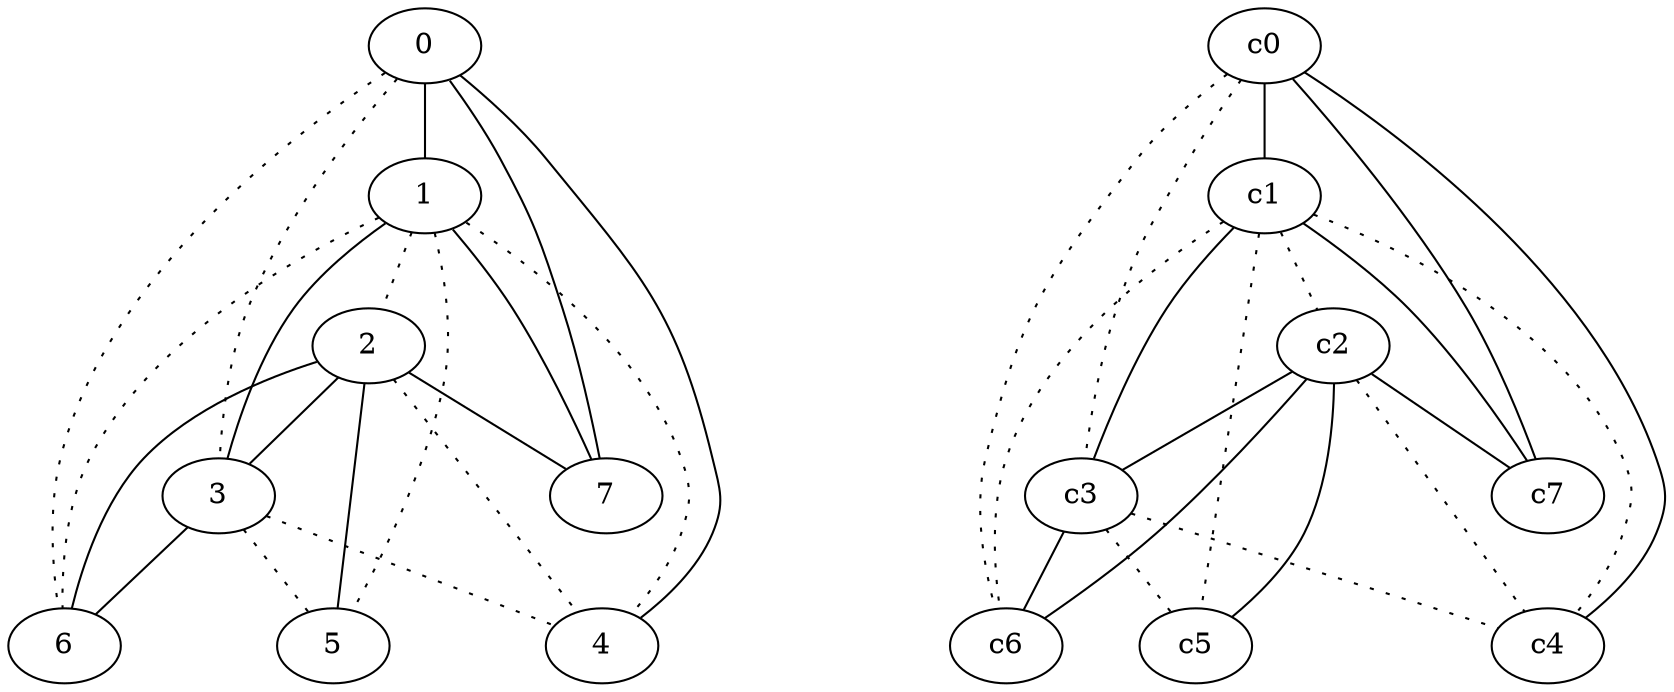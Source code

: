graph {
a0[label=0];
a1[label=1];
a2[label=2];
a3[label=3];
a4[label=4];
a5[label=5];
a6[label=6];
a7[label=7];
a0 -- a1;
a0 -- a3 [style=dotted];
a0 -- a4;
a0 -- a6 [style=dotted];
a0 -- a7;
a1 -- a2 [style=dotted];
a1 -- a3;
a1 -- a4 [style=dotted];
a1 -- a5 [style=dotted];
a1 -- a6 [style=dotted];
a1 -- a7;
a2 -- a3;
a2 -- a4 [style=dotted];
a2 -- a5;
a2 -- a6;
a2 -- a7;
a3 -- a4 [style=dotted];
a3 -- a5 [style=dotted];
a3 -- a6;
c0 -- c1;
c0 -- c3 [style=dotted];
c0 -- c4;
c0 -- c6 [style=dotted];
c0 -- c7;
c1 -- c2 [style=dotted];
c1 -- c3;
c1 -- c4 [style=dotted];
c1 -- c5 [style=dotted];
c1 -- c6 [style=dotted];
c1 -- c7;
c2 -- c3;
c2 -- c4 [style=dotted];
c2 -- c5;
c2 -- c6;
c2 -- c7;
c3 -- c4 [style=dotted];
c3 -- c5 [style=dotted];
c3 -- c6;
}
